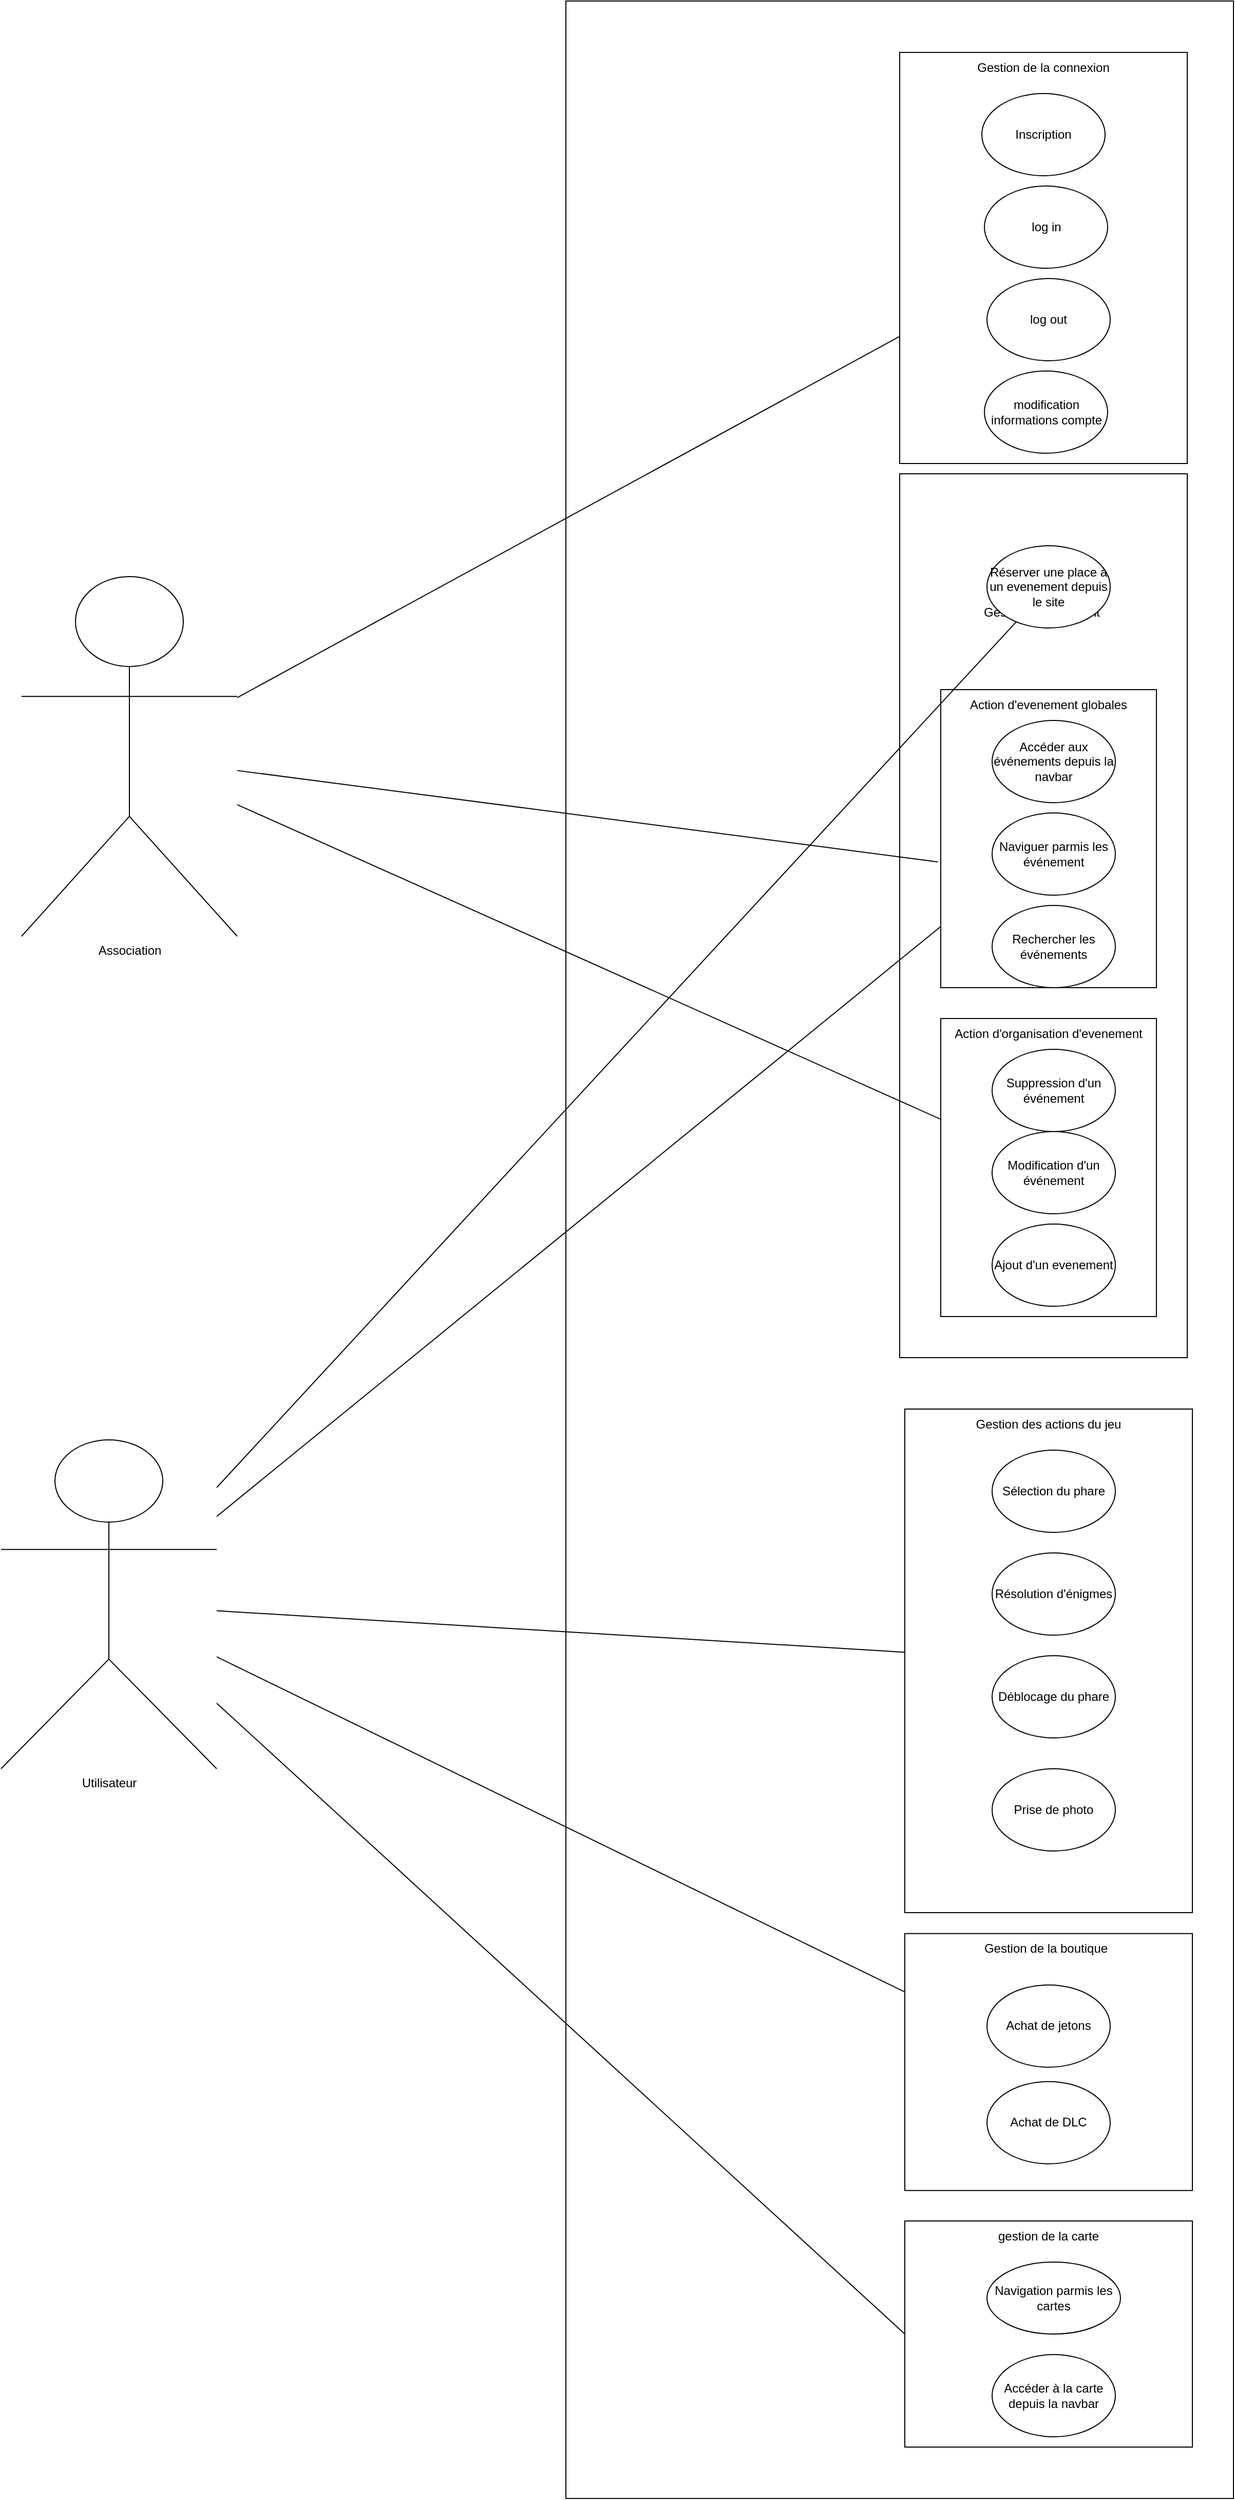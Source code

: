 <mxfile version="24.8.4">
  <diagram name="Page-1" id="UtBNDfn8IIDB6-av0K0q">
    <mxGraphModel dx="5607" dy="3786" grid="1" gridSize="10" guides="1" tooltips="1" connect="1" arrows="1" fold="1" page="1" pageScale="1" pageWidth="827" pageHeight="1169" math="0" shadow="0">
      <root>
        <mxCell id="0" />
        <mxCell id="1" parent="0" />
        <mxCell id="tl4poTx89u1U0Vo0xO1h-35" value="" style="rounded=0;whiteSpace=wrap;html=1;" vertex="1" parent="1">
          <mxGeometry x="110" y="-100" width="650" height="2430" as="geometry" />
        </mxCell>
        <mxCell id="tl4poTx89u1U0Vo0xO1h-1" value="Utilisateur" style="shape=umlActor;verticalLabelPosition=bottom;verticalAlign=top;html=1;outlineConnect=0;" vertex="1" parent="1">
          <mxGeometry x="-440" y="1300" width="210" height="320" as="geometry" />
        </mxCell>
        <mxCell id="tl4poTx89u1U0Vo0xO1h-3" value="" style="rounded=0;whiteSpace=wrap;html=1;" vertex="1" parent="1">
          <mxGeometry x="435" y="360" width="280" height="860" as="geometry" />
        </mxCell>
        <mxCell id="tl4poTx89u1U0Vo0xO1h-4" value="Association" style="shape=umlActor;verticalLabelPosition=bottom;verticalAlign=top;html=1;outlineConnect=0;" vertex="1" parent="1">
          <mxGeometry x="-420" y="460" width="210" height="350" as="geometry" />
        </mxCell>
        <mxCell id="tl4poTx89u1U0Vo0xO1h-6" value="Gestion d&#39;evenement" style="text;html=1;align=center;verticalAlign=middle;resizable=0;points=[];autosize=1;strokeColor=none;fillColor=none;" vertex="1" parent="1">
          <mxGeometry x="502.5" y="480" width="140" height="30" as="geometry" />
        </mxCell>
        <mxCell id="tl4poTx89u1U0Vo0xO1h-37" value="" style="rounded=0;whiteSpace=wrap;html=1;" vertex="1" parent="1">
          <mxGeometry x="475" y="570" width="210" height="290" as="geometry" />
        </mxCell>
        <mxCell id="tl4poTx89u1U0Vo0xO1h-7" value="Accéder aux événements depuis la navbar" style="ellipse;whiteSpace=wrap;html=1;" vertex="1" parent="1">
          <mxGeometry x="525" y="600" width="120" height="80" as="geometry" />
        </mxCell>
        <mxCell id="tl4poTx89u1U0Vo0xO1h-8" value="Naviguer parmis les événement" style="ellipse;whiteSpace=wrap;html=1;" vertex="1" parent="1">
          <mxGeometry x="525" y="690" width="120" height="80" as="geometry" />
        </mxCell>
        <mxCell id="tl4poTx89u1U0Vo0xO1h-9" value="Rechercher les événements" style="ellipse;whiteSpace=wrap;html=1;" vertex="1" parent="1">
          <mxGeometry x="525" y="780" width="120" height="80" as="geometry" />
        </mxCell>
        <mxCell id="tl4poTx89u1U0Vo0xO1h-39" value="" style="rounded=0;whiteSpace=wrap;html=1;" vertex="1" parent="1">
          <mxGeometry x="475" y="890" width="210" height="290" as="geometry" />
        </mxCell>
        <mxCell id="tl4poTx89u1U0Vo0xO1h-10" value="Ajout d&#39;un evenement" style="ellipse;whiteSpace=wrap;html=1;" vertex="1" parent="1">
          <mxGeometry x="525" y="1090" width="120" height="80" as="geometry" />
        </mxCell>
        <mxCell id="tl4poTx89u1U0Vo0xO1h-11" value="Suppression d&#39;un événement" style="ellipse;whiteSpace=wrap;html=1;" vertex="1" parent="1">
          <mxGeometry x="525" y="920" width="120" height="80" as="geometry" />
        </mxCell>
        <mxCell id="tl4poTx89u1U0Vo0xO1h-12" value="Modification d&#39;un événement" style="ellipse;whiteSpace=wrap;html=1;" vertex="1" parent="1">
          <mxGeometry x="525" y="1000" width="120" height="80" as="geometry" />
        </mxCell>
        <mxCell id="tl4poTx89u1U0Vo0xO1h-27" value="" style="endArrow=none;html=1;rounded=0;" edge="1" parent="1" source="tl4poTx89u1U0Vo0xO1h-1" target="tl4poTx89u1U0Vo0xO1h-37">
          <mxGeometry width="50" height="50" relative="1" as="geometry">
            <mxPoint x="110" y="216" as="sourcePoint" />
            <mxPoint x="413" y="141" as="targetPoint" />
          </mxGeometry>
        </mxCell>
        <mxCell id="tl4poTx89u1U0Vo0xO1h-30" value="" style="endArrow=none;html=1;rounded=0;" edge="1" parent="1" source="tl4poTx89u1U0Vo0xO1h-4" target="tl4poTx89u1U0Vo0xO1h-39">
          <mxGeometry width="50" height="50" relative="1" as="geometry">
            <mxPoint x="140" y="246" as="sourcePoint" />
            <mxPoint x="443" y="171" as="targetPoint" />
          </mxGeometry>
        </mxCell>
        <mxCell id="tl4poTx89u1U0Vo0xO1h-33" value="" style="endArrow=none;html=1;rounded=0;entryX=-0.014;entryY=0.578;entryDx=0;entryDy=0;entryPerimeter=0;" edge="1" parent="1" source="tl4poTx89u1U0Vo0xO1h-4" target="tl4poTx89u1U0Vo0xO1h-37">
          <mxGeometry width="50" height="50" relative="1" as="geometry">
            <mxPoint x="170" y="276" as="sourcePoint" />
            <mxPoint x="473" y="201" as="targetPoint" />
          </mxGeometry>
        </mxCell>
        <mxCell id="tl4poTx89u1U0Vo0xO1h-38" value="Action d&#39;evenement globales" style="text;html=1;align=center;verticalAlign=middle;whiteSpace=wrap;rounded=0;" vertex="1" parent="1">
          <mxGeometry x="475" y="570" width="210" height="30" as="geometry" />
        </mxCell>
        <mxCell id="tl4poTx89u1U0Vo0xO1h-40" value="Action d&#39;organisation d&#39;evenement" style="text;html=1;align=center;verticalAlign=middle;whiteSpace=wrap;rounded=0;" vertex="1" parent="1">
          <mxGeometry x="475" y="890" width="210" height="30" as="geometry" />
        </mxCell>
        <mxCell id="tl4poTx89u1U0Vo0xO1h-42" value="" style="rounded=0;whiteSpace=wrap;html=1;" vertex="1" parent="1">
          <mxGeometry x="440" y="2060" width="280" height="220" as="geometry" />
        </mxCell>
        <mxCell id="tl4poTx89u1U0Vo0xO1h-43" value="gestion de la carte" style="text;html=1;align=center;verticalAlign=middle;whiteSpace=wrap;rounded=0;" vertex="1" parent="1">
          <mxGeometry x="440" y="2060" width="280" height="30" as="geometry" />
        </mxCell>
        <mxCell id="tl4poTx89u1U0Vo0xO1h-45" value="Réserver une place à un evenement depuis le site" style="ellipse;whiteSpace=wrap;html=1;" vertex="1" parent="1">
          <mxGeometry x="520" y="430" width="120" height="80" as="geometry" />
        </mxCell>
        <mxCell id="tl4poTx89u1U0Vo0xO1h-46" value="" style="endArrow=none;html=1;rounded=0;" edge="1" parent="1" source="tl4poTx89u1U0Vo0xO1h-1" target="tl4poTx89u1U0Vo0xO1h-45">
          <mxGeometry width="50" height="50" relative="1" as="geometry">
            <mxPoint x="110" y="171" as="sourcePoint" />
            <mxPoint x="470" y="267" as="targetPoint" />
          </mxGeometry>
        </mxCell>
        <mxCell id="tl4poTx89u1U0Vo0xO1h-47" value="Navigation parmis les cartes" style="ellipse;whiteSpace=wrap;html=1;" vertex="1" parent="1">
          <mxGeometry x="520" y="2100" width="130" height="70" as="geometry" />
        </mxCell>
        <mxCell id="tl4poTx89u1U0Vo0xO1h-48" value="Accéder à la carte depuis la navbar" style="ellipse;whiteSpace=wrap;html=1;" vertex="1" parent="1">
          <mxGeometry x="525" y="2190" width="120" height="80" as="geometry" />
        </mxCell>
        <mxCell id="tl4poTx89u1U0Vo0xO1h-53" value="" style="endArrow=none;html=1;rounded=0;entryX=0;entryY=0.5;entryDx=0;entryDy=0;" edge="1" parent="1" source="tl4poTx89u1U0Vo0xO1h-1" target="tl4poTx89u1U0Vo0xO1h-42">
          <mxGeometry width="50" height="50" relative="1" as="geometry">
            <mxPoint x="120" y="459" as="sourcePoint" />
            <mxPoint x="480" y="588" as="targetPoint" />
          </mxGeometry>
        </mxCell>
        <mxCell id="tl4poTx89u1U0Vo0xO1h-54" value="" style="rounded=0;whiteSpace=wrap;html=1;" vertex="1" parent="1">
          <mxGeometry x="440" y="1270" width="280" height="490" as="geometry" />
        </mxCell>
        <mxCell id="tl4poTx89u1U0Vo0xO1h-55" value="Gestion des actions du jeu" style="text;html=1;align=center;verticalAlign=middle;whiteSpace=wrap;rounded=0;" vertex="1" parent="1">
          <mxGeometry x="440" y="1270" width="280" height="30" as="geometry" />
        </mxCell>
        <mxCell id="tl4poTx89u1U0Vo0xO1h-56" value="Sélection du phare" style="ellipse;whiteSpace=wrap;html=1;" vertex="1" parent="1">
          <mxGeometry x="525" y="1310" width="120" height="80" as="geometry" />
        </mxCell>
        <mxCell id="tl4poTx89u1U0Vo0xO1h-57" value="Résolution d&#39;énigmes" style="ellipse;whiteSpace=wrap;html=1;" vertex="1" parent="1">
          <mxGeometry x="525" y="1410" width="120" height="80" as="geometry" />
        </mxCell>
        <mxCell id="tl4poTx89u1U0Vo0xO1h-58" value="Déblocage du phare" style="ellipse;whiteSpace=wrap;html=1;" vertex="1" parent="1">
          <mxGeometry x="525" y="1510" width="120" height="80" as="geometry" />
        </mxCell>
        <mxCell id="tl4poTx89u1U0Vo0xO1h-60" value="" style="endArrow=none;html=1;rounded=0;" edge="1" parent="1" source="tl4poTx89u1U0Vo0xO1h-1" target="tl4poTx89u1U0Vo0xO1h-54">
          <mxGeometry width="50" height="50" relative="1" as="geometry">
            <mxPoint x="-30" y="740" as="sourcePoint" />
            <mxPoint x="20" y="690" as="targetPoint" />
          </mxGeometry>
        </mxCell>
        <mxCell id="tl4poTx89u1U0Vo0xO1h-61" value="Prise de photo" style="ellipse;whiteSpace=wrap;html=1;" vertex="1" parent="1">
          <mxGeometry x="525" y="1620" width="120" height="80" as="geometry" />
        </mxCell>
        <mxCell id="tl4poTx89u1U0Vo0xO1h-62" value="" style="rounded=0;whiteSpace=wrap;html=1;" vertex="1" parent="1">
          <mxGeometry x="440" y="1780.36" width="280" height="250" as="geometry" />
        </mxCell>
        <mxCell id="tl4poTx89u1U0Vo0xO1h-67" value="Achat de jetons" style="ellipse;whiteSpace=wrap;html=1;" vertex="1" parent="1">
          <mxGeometry x="520" y="1830.36" width="120" height="80" as="geometry" />
        </mxCell>
        <mxCell id="tl4poTx89u1U0Vo0xO1h-68" value="Achat de DLC" style="ellipse;whiteSpace=wrap;html=1;" vertex="1" parent="1">
          <mxGeometry x="520" y="1924.36" width="120" height="80" as="geometry" />
        </mxCell>
        <mxCell id="tl4poTx89u1U0Vo0xO1h-69" value="Gestion de la boutique" style="text;html=1;align=center;verticalAlign=middle;whiteSpace=wrap;rounded=0;" vertex="1" parent="1">
          <mxGeometry x="435" y="1780.36" width="285" height="30" as="geometry" />
        </mxCell>
        <mxCell id="tl4poTx89u1U0Vo0xO1h-70" value="" style="endArrow=none;html=1;rounded=0;" edge="1" parent="1" source="tl4poTx89u1U0Vo0xO1h-1" target="tl4poTx89u1U0Vo0xO1h-62">
          <mxGeometry width="50" height="50" relative="1" as="geometry">
            <mxPoint y="1360" as="sourcePoint" />
            <mxPoint x="50" y="1310" as="targetPoint" />
          </mxGeometry>
        </mxCell>
        <mxCell id="tl4poTx89u1U0Vo0xO1h-74" value="" style="rounded=0;whiteSpace=wrap;html=1;" vertex="1" parent="1">
          <mxGeometry x="435" y="-50.0" width="280" height="400" as="geometry" />
        </mxCell>
        <mxCell id="tl4poTx89u1U0Vo0xO1h-75" value="log in" style="ellipse;whiteSpace=wrap;html=1;" vertex="1" parent="1">
          <mxGeometry x="517.5" y="80.0" width="120" height="80" as="geometry" />
        </mxCell>
        <mxCell id="tl4poTx89u1U0Vo0xO1h-76" value="Inscription" style="ellipse;whiteSpace=wrap;html=1;" vertex="1" parent="1">
          <mxGeometry x="515" y="-10.0" width="120" height="80" as="geometry" />
        </mxCell>
        <mxCell id="tl4poTx89u1U0Vo0xO1h-77" value="log out" style="ellipse;whiteSpace=wrap;html=1;" vertex="1" parent="1">
          <mxGeometry x="520" y="170" width="120" height="80" as="geometry" />
        </mxCell>
        <mxCell id="tl4poTx89u1U0Vo0xO1h-78" value="modification informations compte" style="ellipse;whiteSpace=wrap;html=1;" vertex="1" parent="1">
          <mxGeometry x="517.5" y="260" width="120" height="80" as="geometry" />
        </mxCell>
        <mxCell id="tl4poTx89u1U0Vo0xO1h-79" value="" style="endArrow=none;html=1;rounded=0;" edge="1" parent="1" source="tl4poTx89u1U0Vo0xO1h-4" target="tl4poTx89u1U0Vo0xO1h-74">
          <mxGeometry width="50" height="50" relative="1" as="geometry">
            <mxPoint x="870" y="779.995" as="sourcePoint" />
            <mxPoint x="970" y="750.36" as="targetPoint" />
          </mxGeometry>
        </mxCell>
        <mxCell id="tl4poTx89u1U0Vo0xO1h-80" value="Gestion de la connexion" style="text;html=1;align=center;verticalAlign=middle;whiteSpace=wrap;rounded=0;" vertex="1" parent="1">
          <mxGeometry x="440" y="-50" width="270" height="30" as="geometry" />
        </mxCell>
      </root>
    </mxGraphModel>
  </diagram>
</mxfile>
